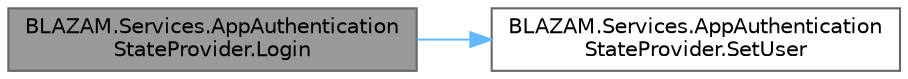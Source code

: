 digraph "BLAZAM.Services.AppAuthenticationStateProvider.Login"
{
 // LATEX_PDF_SIZE
  bgcolor="transparent";
  edge [fontname=Helvetica,fontsize=10,labelfontname=Helvetica,labelfontsize=10];
  node [fontname=Helvetica,fontsize=10,shape=box,height=0.2,width=0.4];
  rankdir="LR";
  Node1 [id="Node000001",label="BLAZAM.Services.AppAuthentication\lStateProvider.Login",height=0.2,width=0.4,color="gray40", fillcolor="grey60", style="filled", fontcolor="black",tooltip="Processes a login request."];
  Node1 -> Node2 [id="edge2_Node000001_Node000002",color="steelblue1",style="solid",tooltip=" "];
  Node2 [id="Node000002",label="BLAZAM.Services.AppAuthentication\lStateProvider.SetUser",height=0.2,width=0.4,color="grey40", fillcolor="white", style="filled",URL="$class_b_l_a_z_a_m_1_1_services_1_1_app_authentication_state_provider.html#a997d61520a8e1b2d4f10b43520b9a7a3",tooltip="Sets the User AuthenticationState in the AuthenticationProvider."];
}
